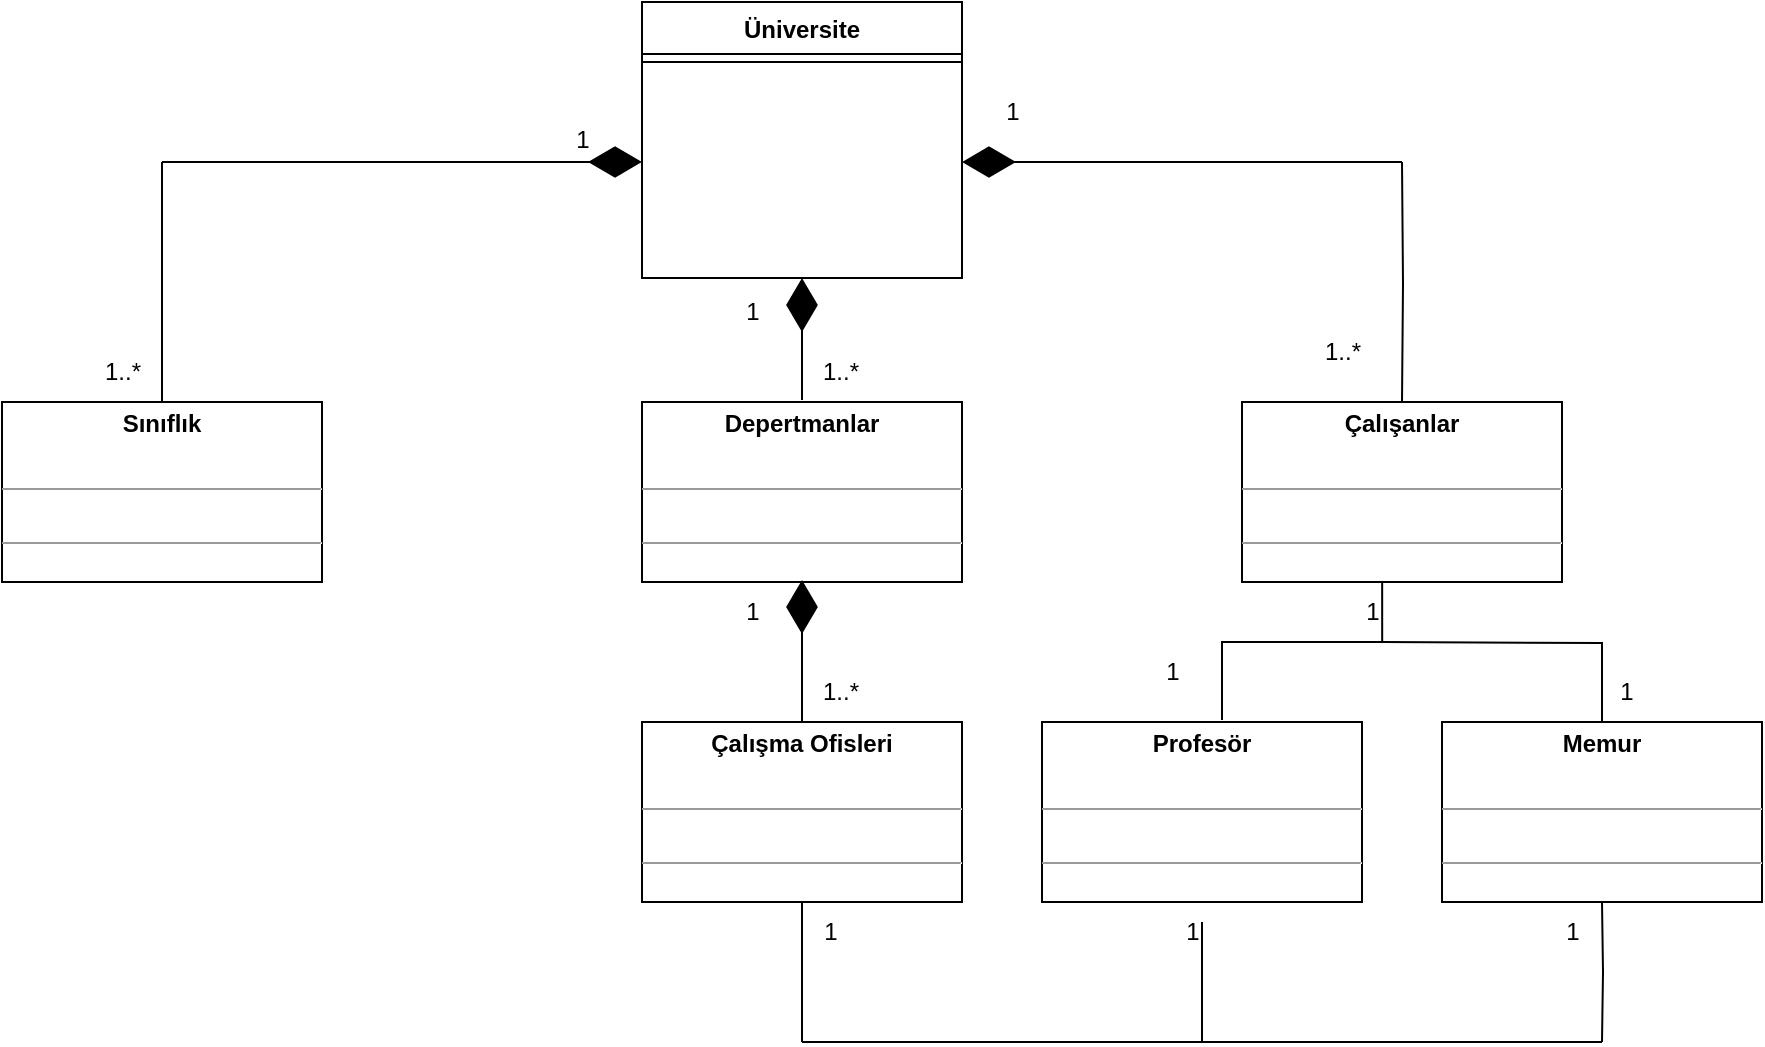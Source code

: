 <mxfile version="20.1.1" type="device" pages="2"><diagram id="C5RBs43oDa-KdzZeNtuy" name="Page-1"><mxGraphModel dx="1455" dy="798" grid="1" gridSize="10" guides="1" tooltips="1" connect="1" arrows="1" fold="1" page="1" pageScale="1" pageWidth="827" pageHeight="1169" math="0" shadow="0"><root><mxCell id="WIyWlLk6GJQsqaUBKTNV-0"/><mxCell id="WIyWlLk6GJQsqaUBKTNV-1" parent="WIyWlLk6GJQsqaUBKTNV-0"/><mxCell id="zkfFHV4jXpPFQw0GAbJ--0" value="Üniversite" style="swimlane;fontStyle=1;align=center;verticalAlign=top;childLayout=stackLayout;horizontal=1;startSize=26;horizontalStack=0;resizeParent=1;resizeLast=0;collapsible=1;marginBottom=0;rounded=0;shadow=0;strokeWidth=1;" parent="WIyWlLk6GJQsqaUBKTNV-1" vertex="1"><mxGeometry x="320" width="160" height="138" as="geometry"><mxRectangle x="230" y="140" width="160" height="26" as="alternateBounds"/></mxGeometry></mxCell><mxCell id="zkfFHV4jXpPFQw0GAbJ--4" value="" style="line;html=1;strokeWidth=1;align=left;verticalAlign=middle;spacingTop=-1;spacingLeft=3;spacingRight=3;rotatable=0;labelPosition=right;points=[];portConstraint=eastwest;" parent="zkfFHV4jXpPFQw0GAbJ--0" vertex="1"><mxGeometry y="26" width="160" height="8" as="geometry"/></mxCell><mxCell id="HnME2DU-XAMMTXk52qHd-3" value="&lt;p style=&quot;margin:0px;margin-top:4px;text-align:center;&quot;&gt;&lt;b&gt;Profesör&lt;/b&gt;&lt;/p&gt;&lt;p style=&quot;margin:0px;margin-top:4px;text-align:center;&quot;&gt;&lt;b&gt;&lt;br&gt;&lt;/b&gt;&lt;/p&gt;&lt;hr size=&quot;1&quot;&gt;&lt;p style=&quot;margin:0px;margin-left:4px;&quot;&gt;&lt;br&gt;&lt;/p&gt;&lt;hr size=&quot;1&quot;&gt;&lt;p style=&quot;margin:0px;margin-left:4px;&quot;&gt;&lt;br&gt;&lt;/p&gt;" style="verticalAlign=top;align=left;overflow=fill;fontSize=12;fontFamily=Helvetica;html=1;" parent="WIyWlLk6GJQsqaUBKTNV-1" vertex="1"><mxGeometry x="520" y="360" width="160" height="90" as="geometry"/></mxCell><mxCell id="HnME2DU-XAMMTXk52qHd-4" value="&lt;p style=&quot;margin:0px;margin-top:4px;text-align:center;&quot;&gt;&lt;b&gt;Sınıflık&lt;/b&gt;&lt;/p&gt;&lt;p style=&quot;margin:0px;margin-top:4px;text-align:center;&quot;&gt;&lt;b&gt;&lt;br&gt;&lt;/b&gt;&lt;/p&gt;&lt;hr size=&quot;1&quot;&gt;&lt;p style=&quot;margin:0px;margin-left:4px;&quot;&gt;&lt;br&gt;&lt;/p&gt;&lt;hr size=&quot;1&quot;&gt;&lt;p style=&quot;margin:0px;margin-left:4px;&quot;&gt;&lt;br&gt;&lt;/p&gt;" style="verticalAlign=top;align=left;overflow=fill;fontSize=12;fontFamily=Helvetica;html=1;" parent="WIyWlLk6GJQsqaUBKTNV-1" vertex="1"><mxGeometry y="200" width="160" height="90" as="geometry"/></mxCell><mxCell id="HnME2DU-XAMMTXk52qHd-6" value="&lt;p style=&quot;margin:0px;margin-top:4px;text-align:center;&quot;&gt;&lt;b&gt;Çalışanlar&lt;/b&gt;&lt;/p&gt;&lt;p style=&quot;margin:0px;margin-top:4px;text-align:center;&quot;&gt;&lt;b&gt;&lt;br&gt;&lt;/b&gt;&lt;/p&gt;&lt;hr size=&quot;1&quot;&gt;&lt;p style=&quot;margin:0px;margin-left:4px;&quot;&gt;&lt;br&gt;&lt;/p&gt;&lt;hr size=&quot;1&quot;&gt;&lt;p style=&quot;margin:0px;margin-left:4px;&quot;&gt;&lt;br&gt;&lt;/p&gt;" style="verticalAlign=top;align=left;overflow=fill;fontSize=12;fontFamily=Helvetica;html=1;" parent="WIyWlLk6GJQsqaUBKTNV-1" vertex="1"><mxGeometry x="620" y="200" width="160" height="90" as="geometry"/></mxCell><mxCell id="HnME2DU-XAMMTXk52qHd-7" value="&lt;p style=&quot;margin:0px;margin-top:4px;text-align:center;&quot;&gt;&lt;b&gt;Memur&lt;/b&gt;&lt;/p&gt;&lt;p style=&quot;margin:0px;margin-top:4px;text-align:center;&quot;&gt;&lt;b&gt;&lt;br&gt;&lt;/b&gt;&lt;/p&gt;&lt;hr size=&quot;1&quot;&gt;&lt;p style=&quot;margin:0px;margin-left:4px;&quot;&gt;&lt;br&gt;&lt;/p&gt;&lt;hr size=&quot;1&quot;&gt;&lt;p style=&quot;margin:0px;margin-left:4px;&quot;&gt;&lt;br&gt;&lt;/p&gt;" style="verticalAlign=top;align=left;overflow=fill;fontSize=12;fontFamily=Helvetica;html=1;" parent="WIyWlLk6GJQsqaUBKTNV-1" vertex="1"><mxGeometry x="720" y="360" width="160" height="90" as="geometry"/></mxCell><mxCell id="HnME2DU-XAMMTXk52qHd-9" value="&lt;p style=&quot;margin:0px;margin-top:4px;text-align:center;&quot;&gt;&lt;b&gt;Çalışma Ofisleri&lt;/b&gt;&lt;/p&gt;&lt;p style=&quot;margin:0px;margin-top:4px;text-align:center;&quot;&gt;&lt;b&gt;&lt;br&gt;&lt;/b&gt;&lt;/p&gt;&lt;hr size=&quot;1&quot;&gt;&lt;p style=&quot;margin:0px;margin-left:4px;&quot;&gt;&lt;br&gt;&lt;/p&gt;&lt;hr size=&quot;1&quot;&gt;&lt;p style=&quot;margin:0px;margin-left:4px;&quot;&gt;&lt;br&gt;&lt;/p&gt;" style="verticalAlign=top;align=left;overflow=fill;fontSize=12;fontFamily=Helvetica;html=1;" parent="WIyWlLk6GJQsqaUBKTNV-1" vertex="1"><mxGeometry x="320" y="360" width="160" height="90" as="geometry"/></mxCell><mxCell id="HnME2DU-XAMMTXk52qHd-10" value="&lt;p style=&quot;margin:0px;margin-top:4px;text-align:center;&quot;&gt;&lt;b&gt;Depertmanlar&lt;/b&gt;&lt;/p&gt;&lt;p style=&quot;margin:0px;margin-top:4px;text-align:center;&quot;&gt;&lt;b&gt;&lt;br&gt;&lt;/b&gt;&lt;/p&gt;&lt;hr size=&quot;1&quot;&gt;&lt;p style=&quot;margin:0px;margin-left:4px;&quot;&gt;&lt;br&gt;&lt;/p&gt;&lt;hr size=&quot;1&quot;&gt;&lt;p style=&quot;margin:0px;margin-left:4px;&quot;&gt;&lt;br&gt;&lt;/p&gt;" style="verticalAlign=top;align=left;overflow=fill;fontSize=12;fontFamily=Helvetica;html=1;" parent="WIyWlLk6GJQsqaUBKTNV-1" vertex="1"><mxGeometry x="320" y="200" width="160" height="90" as="geometry"/></mxCell><mxCell id="HnME2DU-XAMMTXk52qHd-12" value="" style="endArrow=diamondThin;endFill=1;endSize=24;html=1;rounded=0;" parent="WIyWlLk6GJQsqaUBKTNV-1" edge="1"><mxGeometry width="160" relative="1" as="geometry"><mxPoint x="80" y="80" as="sourcePoint"/><mxPoint x="320" y="80" as="targetPoint"/></mxGeometry></mxCell><mxCell id="HnME2DU-XAMMTXk52qHd-13" value="" style="endArrow=diamondThin;endFill=1;endSize=24;html=1;rounded=0;exitX=0.5;exitY=0;exitDx=0;exitDy=0;" parent="WIyWlLk6GJQsqaUBKTNV-1" source="HnME2DU-XAMMTXk52qHd-9" edge="1"><mxGeometry width="160" relative="1" as="geometry"><mxPoint x="400" y="350" as="sourcePoint"/><mxPoint x="400" y="289" as="targetPoint"/></mxGeometry></mxCell><mxCell id="HnME2DU-XAMMTXk52qHd-14" value="" style="endArrow=diamondThin;endFill=1;endSize=24;html=1;rounded=0;" parent="WIyWlLk6GJQsqaUBKTNV-1" edge="1"><mxGeometry width="160" relative="1" as="geometry"><mxPoint x="700" y="80" as="sourcePoint"/><mxPoint x="480" y="80" as="targetPoint"/></mxGeometry></mxCell><mxCell id="HnME2DU-XAMMTXk52qHd-15" value="" style="endArrow=none;html=1;edgeStyle=orthogonalEdgeStyle;rounded=0;exitX=0.5;exitY=0;exitDx=0;exitDy=0;" parent="WIyWlLk6GJQsqaUBKTNV-1" source="HnME2DU-XAMMTXk52qHd-4" edge="1"><mxGeometry relative="1" as="geometry"><mxPoint x="-80" y="80" as="sourcePoint"/><mxPoint x="80" y="80" as="targetPoint"/></mxGeometry></mxCell><mxCell id="HnME2DU-XAMMTXk52qHd-18" value="" style="endArrow=none;html=1;edgeStyle=orthogonalEdgeStyle;rounded=0;entryX=0.5;entryY=0;entryDx=0;entryDy=0;" parent="WIyWlLk6GJQsqaUBKTNV-1" target="HnME2DU-XAMMTXk52qHd-6" edge="1"><mxGeometry relative="1" as="geometry"><mxPoint x="700" y="80" as="sourcePoint"/><mxPoint x="860" y="80" as="targetPoint"/></mxGeometry></mxCell><mxCell id="HnME2DU-XAMMTXk52qHd-21" value="" style="endArrow=none;html=1;edgeStyle=orthogonalEdgeStyle;rounded=0;" parent="WIyWlLk6GJQsqaUBKTNV-1" edge="1"><mxGeometry relative="1" as="geometry"><mxPoint x="400" y="520" as="sourcePoint"/><mxPoint x="600" y="460" as="targetPoint"/><Array as="points"><mxPoint x="600" y="520"/></Array></mxGeometry></mxCell><mxCell id="HnME2DU-XAMMTXk52qHd-24" value="" style="endArrow=none;html=1;edgeStyle=orthogonalEdgeStyle;rounded=0;exitX=0.5;exitY=1;exitDx=0;exitDy=0;" parent="WIyWlLk6GJQsqaUBKTNV-1" source="HnME2DU-XAMMTXk52qHd-9" edge="1"><mxGeometry relative="1" as="geometry"><mxPoint x="240" y="520" as="sourcePoint"/><mxPoint x="400" y="520" as="targetPoint"/></mxGeometry></mxCell><mxCell id="HnME2DU-XAMMTXk52qHd-28" value="" style="endArrow=none;html=1;edgeStyle=orthogonalEdgeStyle;rounded=0;entryX=0.5;entryY=1;entryDx=0;entryDy=0;" parent="WIyWlLk6GJQsqaUBKTNV-1" target="HnME2DU-XAMMTXk52qHd-7" edge="1"><mxGeometry relative="1" as="geometry"><mxPoint x="800" y="520" as="sourcePoint"/><mxPoint x="960" y="520" as="targetPoint"/></mxGeometry></mxCell><mxCell id="HnME2DU-XAMMTXk52qHd-31" value="" style="endArrow=none;html=1;edgeStyle=orthogonalEdgeStyle;rounded=0;" parent="WIyWlLk6GJQsqaUBKTNV-1" edge="1"><mxGeometry relative="1" as="geometry"><mxPoint x="600" y="520" as="sourcePoint"/><mxPoint x="800" y="520" as="targetPoint"/></mxGeometry></mxCell><mxCell id="HnME2DU-XAMMTXk52qHd-34" value="" style="endArrow=none;html=1;edgeStyle=orthogonalEdgeStyle;rounded=0;entryX=0.5;entryY=0;entryDx=0;entryDy=0;" parent="WIyWlLk6GJQsqaUBKTNV-1" target="HnME2DU-XAMMTXk52qHd-7" edge="1"><mxGeometry relative="1" as="geometry"><mxPoint x="690" y="320" as="sourcePoint"/><mxPoint x="850" y="320" as="targetPoint"/></mxGeometry></mxCell><mxCell id="HnME2DU-XAMMTXk52qHd-37" value="" style="endArrow=none;html=1;edgeStyle=orthogonalEdgeStyle;rounded=0;entryX=0.438;entryY=1;entryDx=0;entryDy=0;entryPerimeter=0;" parent="WIyWlLk6GJQsqaUBKTNV-1" target="HnME2DU-XAMMTXk52qHd-6" edge="1"><mxGeometry relative="1" as="geometry"><mxPoint x="610" y="359" as="sourcePoint"/><mxPoint x="770" y="359" as="targetPoint"/><Array as="points"><mxPoint x="610" y="320"/><mxPoint x="690" y="320"/></Array></mxGeometry></mxCell><mxCell id="HnME2DU-XAMMTXk52qHd-40" value="" style="endArrow=diamondThin;endFill=1;endSize=24;html=1;rounded=0;entryX=0.5;entryY=1;entryDx=0;entryDy=0;" parent="WIyWlLk6GJQsqaUBKTNV-1" target="zkfFHV4jXpPFQw0GAbJ--0" edge="1"><mxGeometry width="160" relative="1" as="geometry"><mxPoint x="400" y="199" as="sourcePoint"/><mxPoint x="560" y="199" as="targetPoint"/></mxGeometry></mxCell><mxCell id="HnME2DU-XAMMTXk52qHd-42" value="1" style="text;html=1;align=center;verticalAlign=middle;resizable=0;points=[];autosize=1;strokeColor=none;fillColor=none;" parent="WIyWlLk6GJQsqaUBKTNV-1" vertex="1"><mxGeometry x="275" y="54" width="30" height="30" as="geometry"/></mxCell><mxCell id="HnME2DU-XAMMTXk52qHd-43" value="1" style="text;html=1;align=center;verticalAlign=middle;resizable=0;points=[];autosize=1;strokeColor=none;fillColor=none;" parent="WIyWlLk6GJQsqaUBKTNV-1" vertex="1"><mxGeometry x="360" y="140" width="30" height="30" as="geometry"/></mxCell><mxCell id="HnME2DU-XAMMTXk52qHd-44" value="1" style="text;html=1;align=center;verticalAlign=middle;resizable=0;points=[];autosize=1;strokeColor=none;fillColor=none;" parent="WIyWlLk6GJQsqaUBKTNV-1" vertex="1"><mxGeometry x="490" y="40" width="30" height="30" as="geometry"/></mxCell><mxCell id="HnME2DU-XAMMTXk52qHd-45" value="1" style="text;html=1;align=center;verticalAlign=middle;resizable=0;points=[];autosize=1;strokeColor=none;fillColor=none;" parent="WIyWlLk6GJQsqaUBKTNV-1" vertex="1"><mxGeometry x="580" y="450" width="30" height="30" as="geometry"/></mxCell><mxCell id="HnME2DU-XAMMTXk52qHd-46" value="1" style="text;html=1;align=center;verticalAlign=middle;resizable=0;points=[];autosize=1;strokeColor=none;fillColor=none;" parent="WIyWlLk6GJQsqaUBKTNV-1" vertex="1"><mxGeometry x="399" y="450" width="30" height="30" as="geometry"/></mxCell><mxCell id="HnME2DU-XAMMTXk52qHd-47" value="1" style="text;html=1;align=center;verticalAlign=middle;resizable=0;points=[];autosize=1;strokeColor=none;fillColor=none;" parent="WIyWlLk6GJQsqaUBKTNV-1" vertex="1"><mxGeometry x="770" y="450" width="30" height="30" as="geometry"/></mxCell><mxCell id="HnME2DU-XAMMTXk52qHd-48" value="1..*" style="text;html=1;align=center;verticalAlign=middle;resizable=0;points=[];autosize=1;strokeColor=none;fillColor=none;" parent="WIyWlLk6GJQsqaUBKTNV-1" vertex="1"><mxGeometry x="399" y="170" width="40" height="30" as="geometry"/></mxCell><mxCell id="HnME2DU-XAMMTXk52qHd-49" value="1..*" style="text;html=1;align=center;verticalAlign=middle;resizable=0;points=[];autosize=1;strokeColor=none;fillColor=none;" parent="WIyWlLk6GJQsqaUBKTNV-1" vertex="1"><mxGeometry x="40" y="170" width="40" height="30" as="geometry"/></mxCell><mxCell id="HnME2DU-XAMMTXk52qHd-51" value="1..*" style="text;html=1;align=center;verticalAlign=middle;resizable=0;points=[];autosize=1;strokeColor=none;fillColor=none;" parent="WIyWlLk6GJQsqaUBKTNV-1" vertex="1"><mxGeometry x="399" y="330" width="40" height="30" as="geometry"/></mxCell><mxCell id="HnME2DU-XAMMTXk52qHd-52" value="1..*" style="text;html=1;align=center;verticalAlign=middle;resizable=0;points=[];autosize=1;strokeColor=none;fillColor=none;" parent="WIyWlLk6GJQsqaUBKTNV-1" vertex="1"><mxGeometry x="650" y="160" width="40" height="30" as="geometry"/></mxCell><mxCell id="HnME2DU-XAMMTXk52qHd-54" value="1" style="text;html=1;align=center;verticalAlign=middle;resizable=0;points=[];autosize=1;strokeColor=none;fillColor=none;" parent="WIyWlLk6GJQsqaUBKTNV-1" vertex="1"><mxGeometry x="360" y="290" width="30" height="30" as="geometry"/></mxCell><mxCell id="HnME2DU-XAMMTXk52qHd-55" value="1" style="text;html=1;align=center;verticalAlign=middle;resizable=0;points=[];autosize=1;strokeColor=none;fillColor=none;" parent="WIyWlLk6GJQsqaUBKTNV-1" vertex="1"><mxGeometry x="797" y="330" width="30" height="30" as="geometry"/></mxCell><mxCell id="HnME2DU-XAMMTXk52qHd-56" value="1" style="text;html=1;align=center;verticalAlign=middle;resizable=0;points=[];autosize=1;strokeColor=none;fillColor=none;" parent="WIyWlLk6GJQsqaUBKTNV-1" vertex="1"><mxGeometry x="570" y="320" width="30" height="30" as="geometry"/></mxCell><mxCell id="HnME2DU-XAMMTXk52qHd-57" value="1" style="text;html=1;align=center;verticalAlign=middle;resizable=0;points=[];autosize=1;strokeColor=none;fillColor=none;" parent="WIyWlLk6GJQsqaUBKTNV-1" vertex="1"><mxGeometry x="670" y="290" width="30" height="30" as="geometry"/></mxCell></root></mxGraphModel></diagram><diagram id="J1_HKuiLIe4pzemUw5-w" name="Page-2"><mxGraphModel dx="946" dy="519" grid="1" gridSize="10" guides="1" tooltips="1" connect="1" arrows="1" fold="1" page="1" pageScale="1" pageWidth="827" pageHeight="1169" math="0" shadow="0"><root><mxCell id="0"/><mxCell id="1" parent="0"/></root></mxGraphModel></diagram></mxfile>